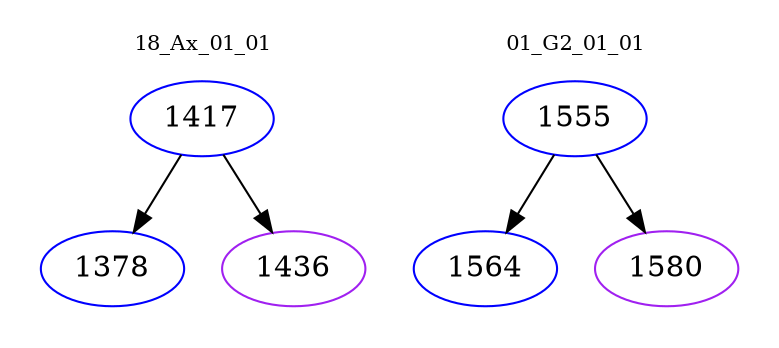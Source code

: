 digraph{
subgraph cluster_0 {
color = white
label = "18_Ax_01_01";
fontsize=10;
T0_1417 [label="1417", color="blue"]
T0_1417 -> T0_1378 [color="black"]
T0_1378 [label="1378", color="blue"]
T0_1417 -> T0_1436 [color="black"]
T0_1436 [label="1436", color="purple"]
}
subgraph cluster_1 {
color = white
label = "01_G2_01_01";
fontsize=10;
T1_1555 [label="1555", color="blue"]
T1_1555 -> T1_1564 [color="black"]
T1_1564 [label="1564", color="blue"]
T1_1555 -> T1_1580 [color="black"]
T1_1580 [label="1580", color="purple"]
}
}
